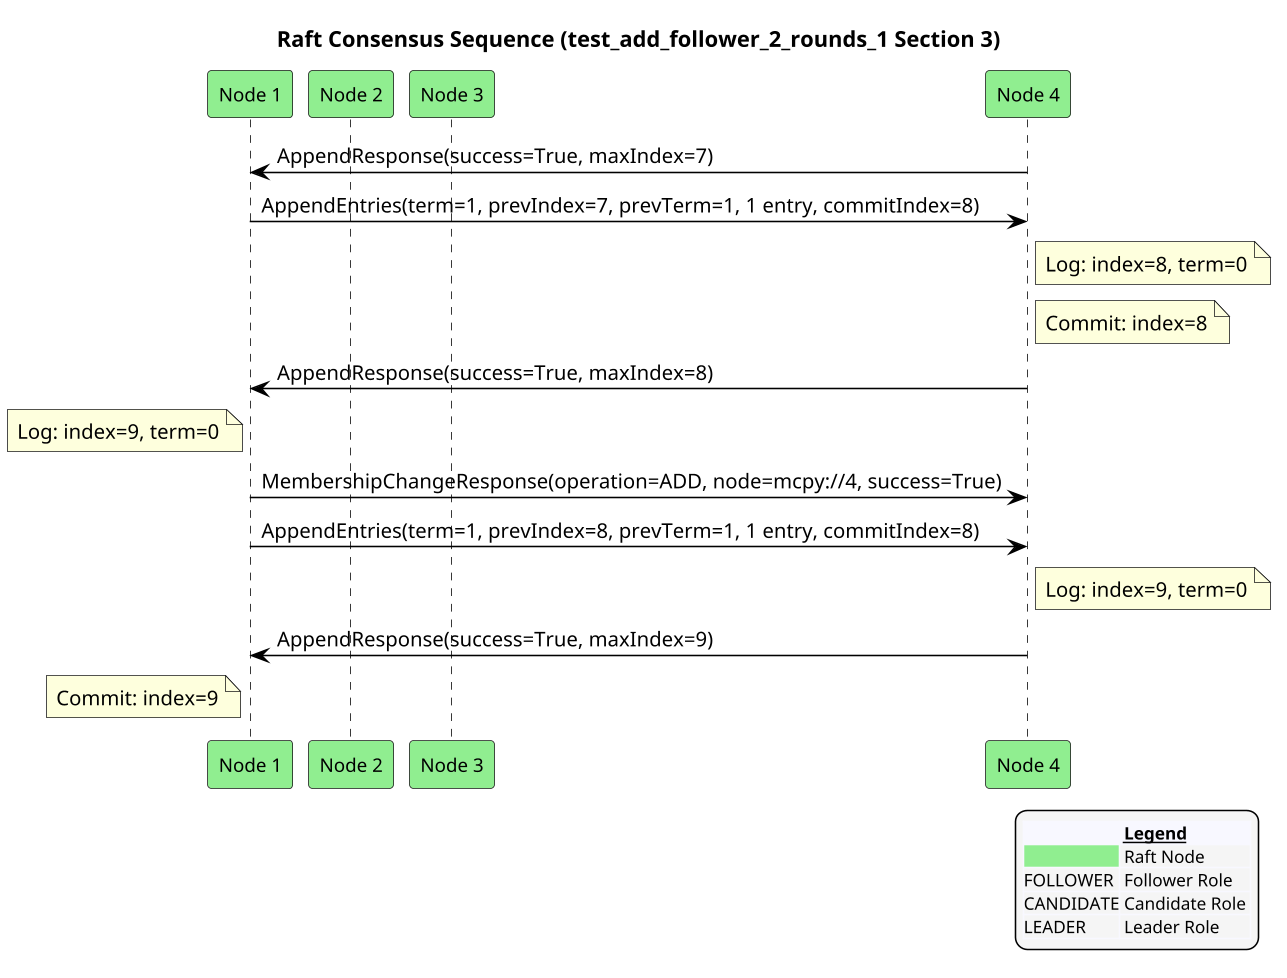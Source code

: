 @startuml
!pragma ratio 0.7
skinparam dpi 150
skinparam monochrome false
skinparam sequence {
  ArrowColor Black
  ActorBorderColor Black
  LifeLineBorderColor Black
  ParticipantFontSize 12
  Padding 10
}
skinparam legend {
  BackgroundColor #F5F5F5
  FontSize 11
}
title Raft Consensus Sequence (test_add_follower_2_rounds_1 Section 3)

participant "Node 1" as n1 order 10 #Lightgreen
participant "Node 2" as n2 order 20 #Lightgreen
participant "Node 3" as n3 order 30 #Lightgreen
participant "Node 4" as n4 order 40 #Lightgreen
n4 -> n1: AppendResponse(success=True, maxIndex=7)
n1 -> n4: AppendEntries(term=1, prevIndex=7, prevTerm=1, 1 entry, commitIndex=8)
note right of n4: Log: index=8, term=0
note right of n4: Commit: index=8
n4 -> n1: AppendResponse(success=True, maxIndex=8)
note left of n1: Log: index=9, term=0
n1 -> n4: MembershipChangeResponse(operation=ADD, node=mcpy://4, success=True)
n1 -> n4: AppendEntries(term=1, prevIndex=8, prevTerm=1, 1 entry, commitIndex=8)
note right of n4: Log: index=9, term=0
n4 -> n1: AppendResponse(success=True, maxIndex=9)
note left of n1: Commit: index=9

legend right
  <#GhostWhite,#GhostWhite>|      |= __Legend__ |
  |<#Lightgreen>| Raft Node |
  |FOLLOWER| Follower Role |
  |CANDIDATE| Candidate Role |
  |LEADER| Leader Role |
endlegend
@enduml

